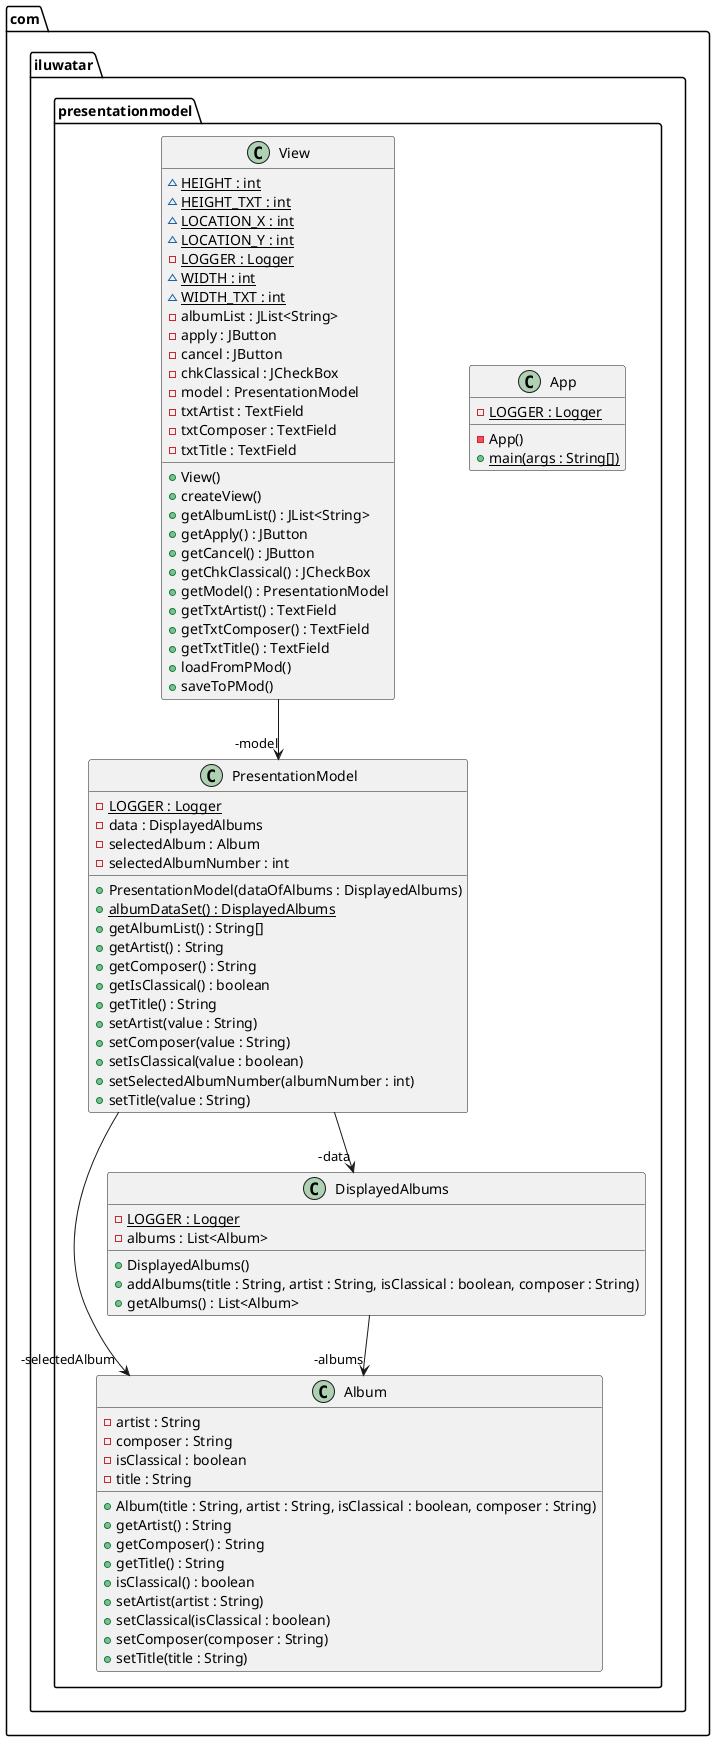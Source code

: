 @startuml
package com.iluwatar.presentationmodel {
  class Album {
    - artist : String
    - composer : String
    - isClassical : boolean
    - title : String
    + Album(title : String, artist : String, isClassical : boolean, composer : String)
    + getArtist() : String
    + getComposer() : String
    + getTitle() : String
    + isClassical() : boolean
    + setArtist(artist : String)
    + setClassical(isClassical : boolean)
    + setComposer(composer : String)
    + setTitle(title : String)
  }
  class App {
    - LOGGER : Logger {static}
    - App()
    + main(args : String[]) {static}
  }
  class DisplayedAlbums {
    - LOGGER : Logger {static}
    - albums : List<Album>
    + DisplayedAlbums()
    + addAlbums(title : String, artist : String, isClassical : boolean, composer : String)
    + getAlbums() : List<Album>
  }
  class PresentationModel {
    - LOGGER : Logger {static}
    - data : DisplayedAlbums
    - selectedAlbum : Album
    - selectedAlbumNumber : int
    + PresentationModel(dataOfAlbums : DisplayedAlbums)
    + albumDataSet() : DisplayedAlbums {static}
    + getAlbumList() : String[]
    + getArtist() : String
    + getComposer() : String
    + getIsClassical() : boolean
    + getTitle() : String
    + setArtist(value : String)
    + setComposer(value : String)
    + setIsClassical(value : boolean)
    + setSelectedAlbumNumber(albumNumber : int)
    + setTitle(value : String)
  }
  class View {
    ~ HEIGHT : int {static}
    ~ HEIGHT_TXT : int {static}
    ~ LOCATION_X : int {static}
    ~ LOCATION_Y : int {static}
    - LOGGER : Logger {static}
    ~ WIDTH : int {static}
    ~ WIDTH_TXT : int {static}
    - albumList : JList<String>
    - apply : JButton
    - cancel : JButton
    - chkClassical : JCheckBox
    - model : PresentationModel
    - txtArtist : TextField
    - txtComposer : TextField
    - txtTitle : TextField
    + View()
    + createView()
    + getAlbumList() : JList<String>
    + getApply() : JButton
    + getCancel() : JButton
    + getChkClassical() : JCheckBox
    + getModel() : PresentationModel
    + getTxtArtist() : TextField
    + getTxtComposer() : TextField
    + getTxtTitle() : TextField
    + loadFromPMod()
    + saveToPMod()
  }
}
DisplayedAlbums -->  "-albums" Album
View -->  "-model" PresentationModel
PresentationModel -->  "-data" DisplayedAlbums
PresentationModel -->  "-selectedAlbum" Album
@enduml